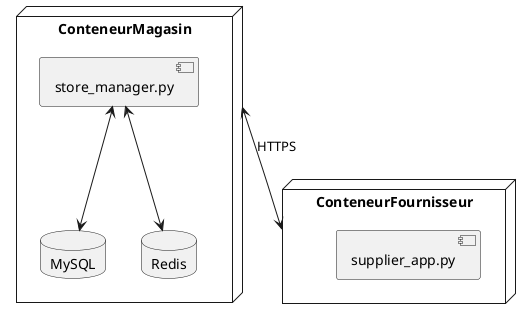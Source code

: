 @startuml
  node ConteneurMagasin {
    component "store_manager.py" 
    database "MySQL"
    database "Redis"
    "store_manager.py" <--> "MySQL"
    "store_manager.py" <--> "Redis"
  }

  node ConteneurFournisseur {
    component "supplier_app.py" 
  }

  ConteneurMagasin <--> ConteneurFournisseur : HTTPS
@enduml